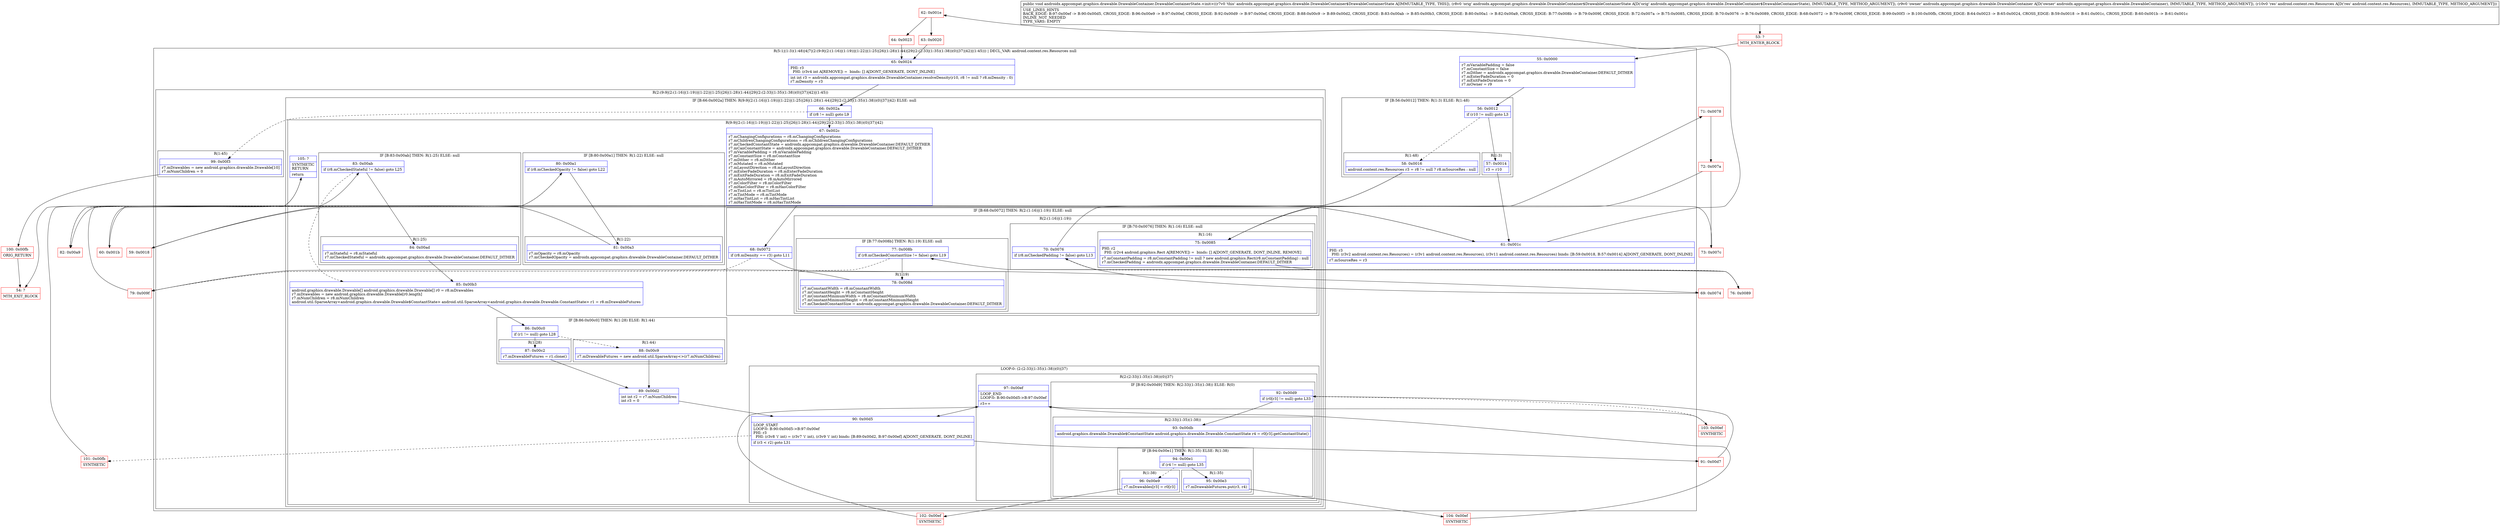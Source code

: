 digraph "CFG forandroidx.appcompat.graphics.drawable.DrawableContainer.DrawableContainerState.\<init\>(Landroidx\/appcompat\/graphics\/drawable\/DrawableContainer$DrawableContainerState;Landroidx\/appcompat\/graphics\/drawable\/DrawableContainer;Landroid\/content\/res\/Resources;)V" {
subgraph cluster_Region_1942648103 {
label = "R(5:1|(1:3)(1:48)|4|7|(2:(9:9|(2:(1:16)|(1:19))|(1:22)|(1:25)|26|(1:28)(1:44)|29|(2:(2:33|(1:35)(1:38))(0)|37)|42)|(1:45))) | DECL_VAR: android.content.res.Resources null\l";
node [shape=record,color=blue];
Node_55 [shape=record,label="{55\:\ 0x0000|r7.mVariablePadding = false\lr7.mConstantSize = false\lr7.mDither = androidx.appcompat.graphics.drawable.DrawableContainer.DEFAULT_DITHER\lr7.mEnterFadeDuration = 0\lr7.mExitFadeDuration = 0\lr7.mOwner = r9\l}"];
subgraph cluster_IfRegion_1228164871 {
label = "IF [B:56:0x0012] THEN: R(1:3) ELSE: R(1:48)";
node [shape=record,color=blue];
Node_56 [shape=record,label="{56\:\ 0x0012|if (r10 != null) goto L3\l}"];
subgraph cluster_Region_989093363 {
label = "R(1:3)";
node [shape=record,color=blue];
Node_57 [shape=record,label="{57\:\ 0x0014|r3 = r10\l}"];
}
subgraph cluster_Region_1049131234 {
label = "R(1:48)";
node [shape=record,color=blue];
Node_58 [shape=record,label="{58\:\ 0x0016|android.content.res.Resources r3 = r8 != null ? r8.mSourceRes : null\l}"];
}
}
Node_61 [shape=record,label="{61\:\ 0x001c|PHI: r3 \l  PHI: (r3v2 android.content.res.Resources) = (r3v1 android.content.res.Resources), (r3v11 android.content.res.Resources) binds: [B:59:0x0018, B:57:0x0014] A[DONT_GENERATE, DONT_INLINE]\l|r7.mSourceRes = r3\l}"];
Node_65 [shape=record,label="{65\:\ 0x0024|PHI: r3 \l  PHI: (r3v4 int A[REMOVE]) =  binds: [] A[DONT_GENERATE, DONT_INLINE]\l|int int r3 = androidx.appcompat.graphics.drawable.DrawableContainer.resolveDensity(r10, r8 != null ? r8.mDensity : 0)\lr7.mDensity = r3\l}"];
subgraph cluster_Region_1440310752 {
label = "R(2:(9:9|(2:(1:16)|(1:19))|(1:22)|(1:25)|26|(1:28)(1:44)|29|(2:(2:33|(1:35)(1:38))(0)|37)|42)|(1:45))";
node [shape=record,color=blue];
subgraph cluster_IfRegion_133713051 {
label = "IF [B:66:0x002a] THEN: R(9:9|(2:(1:16)|(1:19))|(1:22)|(1:25)|26|(1:28)(1:44)|29|(2:(2:33|(1:35)(1:38))(0)|37)|42) ELSE: null";
node [shape=record,color=blue];
Node_66 [shape=record,label="{66\:\ 0x002a|if (r8 != null) goto L9\l}"];
subgraph cluster_Region_1542031666 {
label = "R(9:9|(2:(1:16)|(1:19))|(1:22)|(1:25)|26|(1:28)(1:44)|29|(2:(2:33|(1:35)(1:38))(0)|37)|42)";
node [shape=record,color=blue];
Node_67 [shape=record,label="{67\:\ 0x002c|r7.mChangingConfigurations = r8.mChangingConfigurations\lr7.mChildrenChangingConfigurations = r8.mChildrenChangingConfigurations\lr7.mCheckedConstantState = androidx.appcompat.graphics.drawable.DrawableContainer.DEFAULT_DITHER\lr7.mCanConstantState = androidx.appcompat.graphics.drawable.DrawableContainer.DEFAULT_DITHER\lr7.mVariablePadding = r8.mVariablePadding\lr7.mConstantSize = r8.mConstantSize\lr7.mDither = r8.mDither\lr7.mMutated = r8.mMutated\lr7.mLayoutDirection = r8.mLayoutDirection\lr7.mEnterFadeDuration = r8.mEnterFadeDuration\lr7.mExitFadeDuration = r8.mExitFadeDuration\lr7.mAutoMirrored = r8.mAutoMirrored\lr7.mColorFilter = r8.mColorFilter\lr7.mHasColorFilter = r8.mHasColorFilter\lr7.mTintList = r8.mTintList\lr7.mTintMode = r8.mTintMode\lr7.mHasTintList = r8.mHasTintList\lr7.mHasTintMode = r8.mHasTintMode\l}"];
subgraph cluster_IfRegion_651934307 {
label = "IF [B:68:0x0072] THEN: R(2:(1:16)|(1:19)) ELSE: null";
node [shape=record,color=blue];
Node_68 [shape=record,label="{68\:\ 0x0072|if (r8.mDensity == r3) goto L11\l}"];
subgraph cluster_Region_2115319206 {
label = "R(2:(1:16)|(1:19))";
node [shape=record,color=blue];
subgraph cluster_IfRegion_363991316 {
label = "IF [B:70:0x0076] THEN: R(1:16) ELSE: null";
node [shape=record,color=blue];
Node_70 [shape=record,label="{70\:\ 0x0076|if (r8.mCheckedPadding != false) goto L13\l}"];
subgraph cluster_Region_198869031 {
label = "R(1:16)";
node [shape=record,color=blue];
Node_75 [shape=record,label="{75\:\ 0x0085|PHI: r2 \l  PHI: (r2v4 android.graphics.Rect A[REMOVE]) =  binds: [] A[DONT_GENERATE, DONT_INLINE, REMOVE]\l|r7.mConstantPadding = r8.mConstantPadding != null ? new android.graphics.Rect(r8.mConstantPadding) : null\lr7.mCheckedPadding = androidx.appcompat.graphics.drawable.DrawableContainer.DEFAULT_DITHER\l}"];
}
}
subgraph cluster_IfRegion_1317247315 {
label = "IF [B:77:0x008b] THEN: R(1:19) ELSE: null";
node [shape=record,color=blue];
Node_77 [shape=record,label="{77\:\ 0x008b|if (r8.mCheckedConstantSize != false) goto L19\l}"];
subgraph cluster_Region_426519840 {
label = "R(1:19)";
node [shape=record,color=blue];
Node_78 [shape=record,label="{78\:\ 0x008d|r7.mConstantWidth = r8.mConstantWidth\lr7.mConstantHeight = r8.mConstantHeight\lr7.mConstantMinimumWidth = r8.mConstantMinimumWidth\lr7.mConstantMinimumHeight = r8.mConstantMinimumHeight\lr7.mCheckedConstantSize = androidx.appcompat.graphics.drawable.DrawableContainer.DEFAULT_DITHER\l}"];
}
}
}
}
subgraph cluster_IfRegion_483632552 {
label = "IF [B:80:0x00a1] THEN: R(1:22) ELSE: null";
node [shape=record,color=blue];
Node_80 [shape=record,label="{80\:\ 0x00a1|if (r8.mCheckedOpacity != false) goto L22\l}"];
subgraph cluster_Region_1129829805 {
label = "R(1:22)";
node [shape=record,color=blue];
Node_81 [shape=record,label="{81\:\ 0x00a3|r7.mOpacity = r8.mOpacity\lr7.mCheckedOpacity = androidx.appcompat.graphics.drawable.DrawableContainer.DEFAULT_DITHER\l}"];
}
}
subgraph cluster_IfRegion_290227605 {
label = "IF [B:83:0x00ab] THEN: R(1:25) ELSE: null";
node [shape=record,color=blue];
Node_83 [shape=record,label="{83\:\ 0x00ab|if (r8.mCheckedStateful != false) goto L25\l}"];
subgraph cluster_Region_1764868017 {
label = "R(1:25)";
node [shape=record,color=blue];
Node_84 [shape=record,label="{84\:\ 0x00ad|r7.mStateful = r8.mStateful\lr7.mCheckedStateful = androidx.appcompat.graphics.drawable.DrawableContainer.DEFAULT_DITHER\l}"];
}
}
Node_85 [shape=record,label="{85\:\ 0x00b3|android.graphics.drawable.Drawable[] android.graphics.drawable.Drawable[] r0 = r8.mDrawables\lr7.mDrawables = new android.graphics.drawable.Drawable[r0.length]\lr7.mNumChildren = r8.mNumChildren\landroid.util.SparseArray\<android.graphics.drawable.Drawable$ConstantState\> android.util.SparseArray\<android.graphics.drawable.Drawable.ConstantState\> r1 = r8.mDrawableFutures\l}"];
subgraph cluster_IfRegion_258828010 {
label = "IF [B:86:0x00c0] THEN: R(1:28) ELSE: R(1:44)";
node [shape=record,color=blue];
Node_86 [shape=record,label="{86\:\ 0x00c0|if (r1 != null) goto L28\l}"];
subgraph cluster_Region_511015674 {
label = "R(1:28)";
node [shape=record,color=blue];
Node_87 [shape=record,label="{87\:\ 0x00c2|r7.mDrawableFutures = r1.clone()\l}"];
}
subgraph cluster_Region_1758378458 {
label = "R(1:44)";
node [shape=record,color=blue];
Node_88 [shape=record,label="{88\:\ 0x00c9|r7.mDrawableFutures = new android.util.SparseArray\<\>(r7.mNumChildren)\l}"];
}
}
Node_89 [shape=record,label="{89\:\ 0x00d2|int int r2 = r7.mNumChildren\lint r3 = 0\l}"];
subgraph cluster_LoopRegion_916949328 {
label = "LOOP:0: (2:(2:33|(1:35)(1:38))(0)|37)";
node [shape=record,color=blue];
Node_90 [shape=record,label="{90\:\ 0x00d5|LOOP_START\lLOOP:0: B:90:0x00d5\-\>B:97:0x00ef\lPHI: r3 \l  PHI: (r3v8 'i' int) = (r3v7 'i' int), (r3v9 'i' int) binds: [B:89:0x00d2, B:97:0x00ef] A[DONT_GENERATE, DONT_INLINE]\l|if (r3 \< r2) goto L31\l}"];
subgraph cluster_Region_2027274178 {
label = "R(2:(2:33|(1:35)(1:38))(0)|37)";
node [shape=record,color=blue];
subgraph cluster_IfRegion_1139428473 {
label = "IF [B:92:0x00d9] THEN: R(2:33|(1:35)(1:38)) ELSE: R(0)";
node [shape=record,color=blue];
Node_92 [shape=record,label="{92\:\ 0x00d9|if (r0[r3] != null) goto L33\l}"];
subgraph cluster_Region_1663662702 {
label = "R(2:33|(1:35)(1:38))";
node [shape=record,color=blue];
Node_93 [shape=record,label="{93\:\ 0x00db|android.graphics.drawable.Drawable$ConstantState android.graphics.drawable.Drawable.ConstantState r4 = r0[r3].getConstantState()\l}"];
subgraph cluster_IfRegion_696043481 {
label = "IF [B:94:0x00e1] THEN: R(1:35) ELSE: R(1:38)";
node [shape=record,color=blue];
Node_94 [shape=record,label="{94\:\ 0x00e1|if (r4 != null) goto L35\l}"];
subgraph cluster_Region_476826628 {
label = "R(1:35)";
node [shape=record,color=blue];
Node_95 [shape=record,label="{95\:\ 0x00e3|r7.mDrawableFutures.put(r3, r4)\l}"];
}
subgraph cluster_Region_408607946 {
label = "R(1:38)";
node [shape=record,color=blue];
Node_96 [shape=record,label="{96\:\ 0x00e9|r7.mDrawables[r3] = r0[r3]\l}"];
}
}
}
subgraph cluster_Region_357163987 {
label = "R(0)";
node [shape=record,color=blue];
}
}
Node_97 [shape=record,label="{97\:\ 0x00ef|LOOP_END\lLOOP:0: B:90:0x00d5\-\>B:97:0x00ef\l|r3++\l}"];
}
}
Node_105 [shape=record,label="{105\:\ ?|SYNTHETIC\lRETURN\l|return\l}"];
}
}
subgraph cluster_Region_1625078978 {
label = "R(1:45)";
node [shape=record,color=blue];
Node_99 [shape=record,label="{99\:\ 0x00f3|r7.mDrawables = new android.graphics.drawable.Drawable[10]\lr7.mNumChildren = 0\l}"];
}
}
}
Node_53 [shape=record,color=red,label="{53\:\ ?|MTH_ENTER_BLOCK\l}"];
Node_62 [shape=record,color=red,label="{62\:\ 0x001e}"];
Node_63 [shape=record,color=red,label="{63\:\ 0x0020}"];
Node_69 [shape=record,color=red,label="{69\:\ 0x0074}"];
Node_71 [shape=record,color=red,label="{71\:\ 0x0078}"];
Node_72 [shape=record,color=red,label="{72\:\ 0x007a}"];
Node_73 [shape=record,color=red,label="{73\:\ 0x007c}"];
Node_76 [shape=record,color=red,label="{76\:\ 0x0089}"];
Node_79 [shape=record,color=red,label="{79\:\ 0x009f}"];
Node_82 [shape=record,color=red,label="{82\:\ 0x00a9}"];
Node_91 [shape=record,color=red,label="{91\:\ 0x00d7}"];
Node_104 [shape=record,color=red,label="{104\:\ 0x00ef|SYNTHETIC\l}"];
Node_102 [shape=record,color=red,label="{102\:\ 0x00ef|SYNTHETIC\l}"];
Node_103 [shape=record,color=red,label="{103\:\ 0x00ef|SYNTHETIC\l}"];
Node_101 [shape=record,color=red,label="{101\:\ 0x00fb|SYNTHETIC\l}"];
Node_54 [shape=record,color=red,label="{54\:\ ?|MTH_EXIT_BLOCK\l}"];
Node_100 [shape=record,color=red,label="{100\:\ 0x00fb|ORIG_RETURN\l}"];
Node_64 [shape=record,color=red,label="{64\:\ 0x0023}"];
Node_59 [shape=record,color=red,label="{59\:\ 0x0018}"];
Node_60 [shape=record,color=red,label="{60\:\ 0x001b}"];
MethodNode[shape=record,label="{public void androidx.appcompat.graphics.drawable.DrawableContainer.DrawableContainerState.\<init\>((r7v0 'this' androidx.appcompat.graphics.drawable.DrawableContainer$DrawableContainerState A[IMMUTABLE_TYPE, THIS]), (r8v0 'orig' androidx.appcompat.graphics.drawable.DrawableContainer$DrawableContainerState A[D('orig' androidx.appcompat.graphics.drawable.DrawableContainer$DrawableContainerState), IMMUTABLE_TYPE, METHOD_ARGUMENT]), (r9v0 'owner' androidx.appcompat.graphics.drawable.DrawableContainer A[D('owner' androidx.appcompat.graphics.drawable.DrawableContainer), IMMUTABLE_TYPE, METHOD_ARGUMENT]), (r10v0 'res' android.content.res.Resources A[D('res' android.content.res.Resources), IMMUTABLE_TYPE, METHOD_ARGUMENT]))  | USE_LINES_HINTS\lBACK_EDGE: B:97:0x00ef \-\> B:90:0x00d5, CROSS_EDGE: B:96:0x00e9 \-\> B:97:0x00ef, CROSS_EDGE: B:92:0x00d9 \-\> B:97:0x00ef, CROSS_EDGE: B:88:0x00c9 \-\> B:89:0x00d2, CROSS_EDGE: B:83:0x00ab \-\> B:85:0x00b3, CROSS_EDGE: B:80:0x00a1 \-\> B:82:0x00a9, CROSS_EDGE: B:77:0x008b \-\> B:79:0x009f, CROSS_EDGE: B:72:0x007a \-\> B:75:0x0085, CROSS_EDGE: B:70:0x0076 \-\> B:76:0x0089, CROSS_EDGE: B:68:0x0072 \-\> B:79:0x009f, CROSS_EDGE: B:99:0x00f3 \-\> B:100:0x00fb, CROSS_EDGE: B:64:0x0023 \-\> B:65:0x0024, CROSS_EDGE: B:59:0x0018 \-\> B:61:0x001c, CROSS_EDGE: B:60:0x001b \-\> B:61:0x001c\lINLINE_NOT_NEEDED\lTYPE_VARS: EMPTY\l}"];
MethodNode -> Node_53;Node_55 -> Node_56;
Node_56 -> Node_57;
Node_56 -> Node_58[style=dashed];
Node_57 -> Node_61;
Node_58 -> Node_59;
Node_58 -> Node_60;
Node_61 -> Node_62;
Node_65 -> Node_66;
Node_66 -> Node_67;
Node_66 -> Node_99[style=dashed];
Node_67 -> Node_68;
Node_68 -> Node_69;
Node_68 -> Node_79[style=dashed];
Node_70 -> Node_71;
Node_70 -> Node_76[style=dashed];
Node_75 -> Node_76;
Node_77 -> Node_78;
Node_77 -> Node_79[style=dashed];
Node_78 -> Node_79;
Node_80 -> Node_81;
Node_80 -> Node_82[style=dashed];
Node_81 -> Node_82;
Node_83 -> Node_84;
Node_83 -> Node_85[style=dashed];
Node_84 -> Node_85;
Node_85 -> Node_86;
Node_86 -> Node_87;
Node_86 -> Node_88[style=dashed];
Node_87 -> Node_89;
Node_88 -> Node_89;
Node_89 -> Node_90;
Node_90 -> Node_91;
Node_90 -> Node_101[style=dashed];
Node_92 -> Node_93;
Node_92 -> Node_103[style=dashed];
Node_93 -> Node_94;
Node_94 -> Node_95;
Node_94 -> Node_96[style=dashed];
Node_95 -> Node_104;
Node_96 -> Node_102;
Node_97 -> Node_90;
Node_105 -> Node_54;
Node_99 -> Node_100;
Node_53 -> Node_55;
Node_62 -> Node_63;
Node_62 -> Node_64;
Node_63 -> Node_65;
Node_69 -> Node_70;
Node_71 -> Node_72;
Node_72 -> Node_73;
Node_72 -> Node_75;
Node_73 -> Node_75;
Node_76 -> Node_77;
Node_79 -> Node_80;
Node_82 -> Node_83;
Node_91 -> Node_92;
Node_104 -> Node_97;
Node_102 -> Node_97;
Node_103 -> Node_97;
Node_101 -> Node_105;
Node_100 -> Node_54;
Node_64 -> Node_65;
Node_59 -> Node_61;
Node_60 -> Node_61;
}

